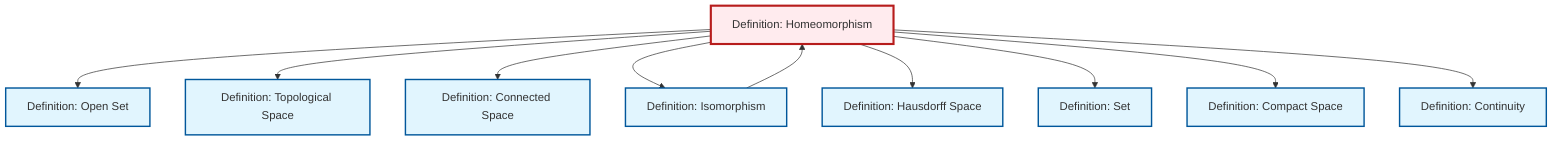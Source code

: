 graph TD
    classDef definition fill:#e1f5fe,stroke:#01579b,stroke-width:2px
    classDef theorem fill:#f3e5f5,stroke:#4a148c,stroke-width:2px
    classDef axiom fill:#fff3e0,stroke:#e65100,stroke-width:2px
    classDef example fill:#e8f5e9,stroke:#1b5e20,stroke-width:2px
    classDef current fill:#ffebee,stroke:#b71c1c,stroke-width:3px
    def-homeomorphism["Definition: Homeomorphism"]:::definition
    def-hausdorff["Definition: Hausdorff Space"]:::definition
    def-set["Definition: Set"]:::definition
    def-topological-space["Definition: Topological Space"]:::definition
    def-isomorphism["Definition: Isomorphism"]:::definition
    def-connected["Definition: Connected Space"]:::definition
    def-continuity["Definition: Continuity"]:::definition
    def-compact["Definition: Compact Space"]:::definition
    def-open-set["Definition: Open Set"]:::definition
    def-homeomorphism --> def-open-set
    def-homeomorphism --> def-topological-space
    def-homeomorphism --> def-connected
    def-homeomorphism --> def-isomorphism
    def-homeomorphism --> def-hausdorff
    def-homeomorphism --> def-set
    def-isomorphism --> def-homeomorphism
    def-homeomorphism --> def-compact
    def-homeomorphism --> def-continuity
    class def-homeomorphism current